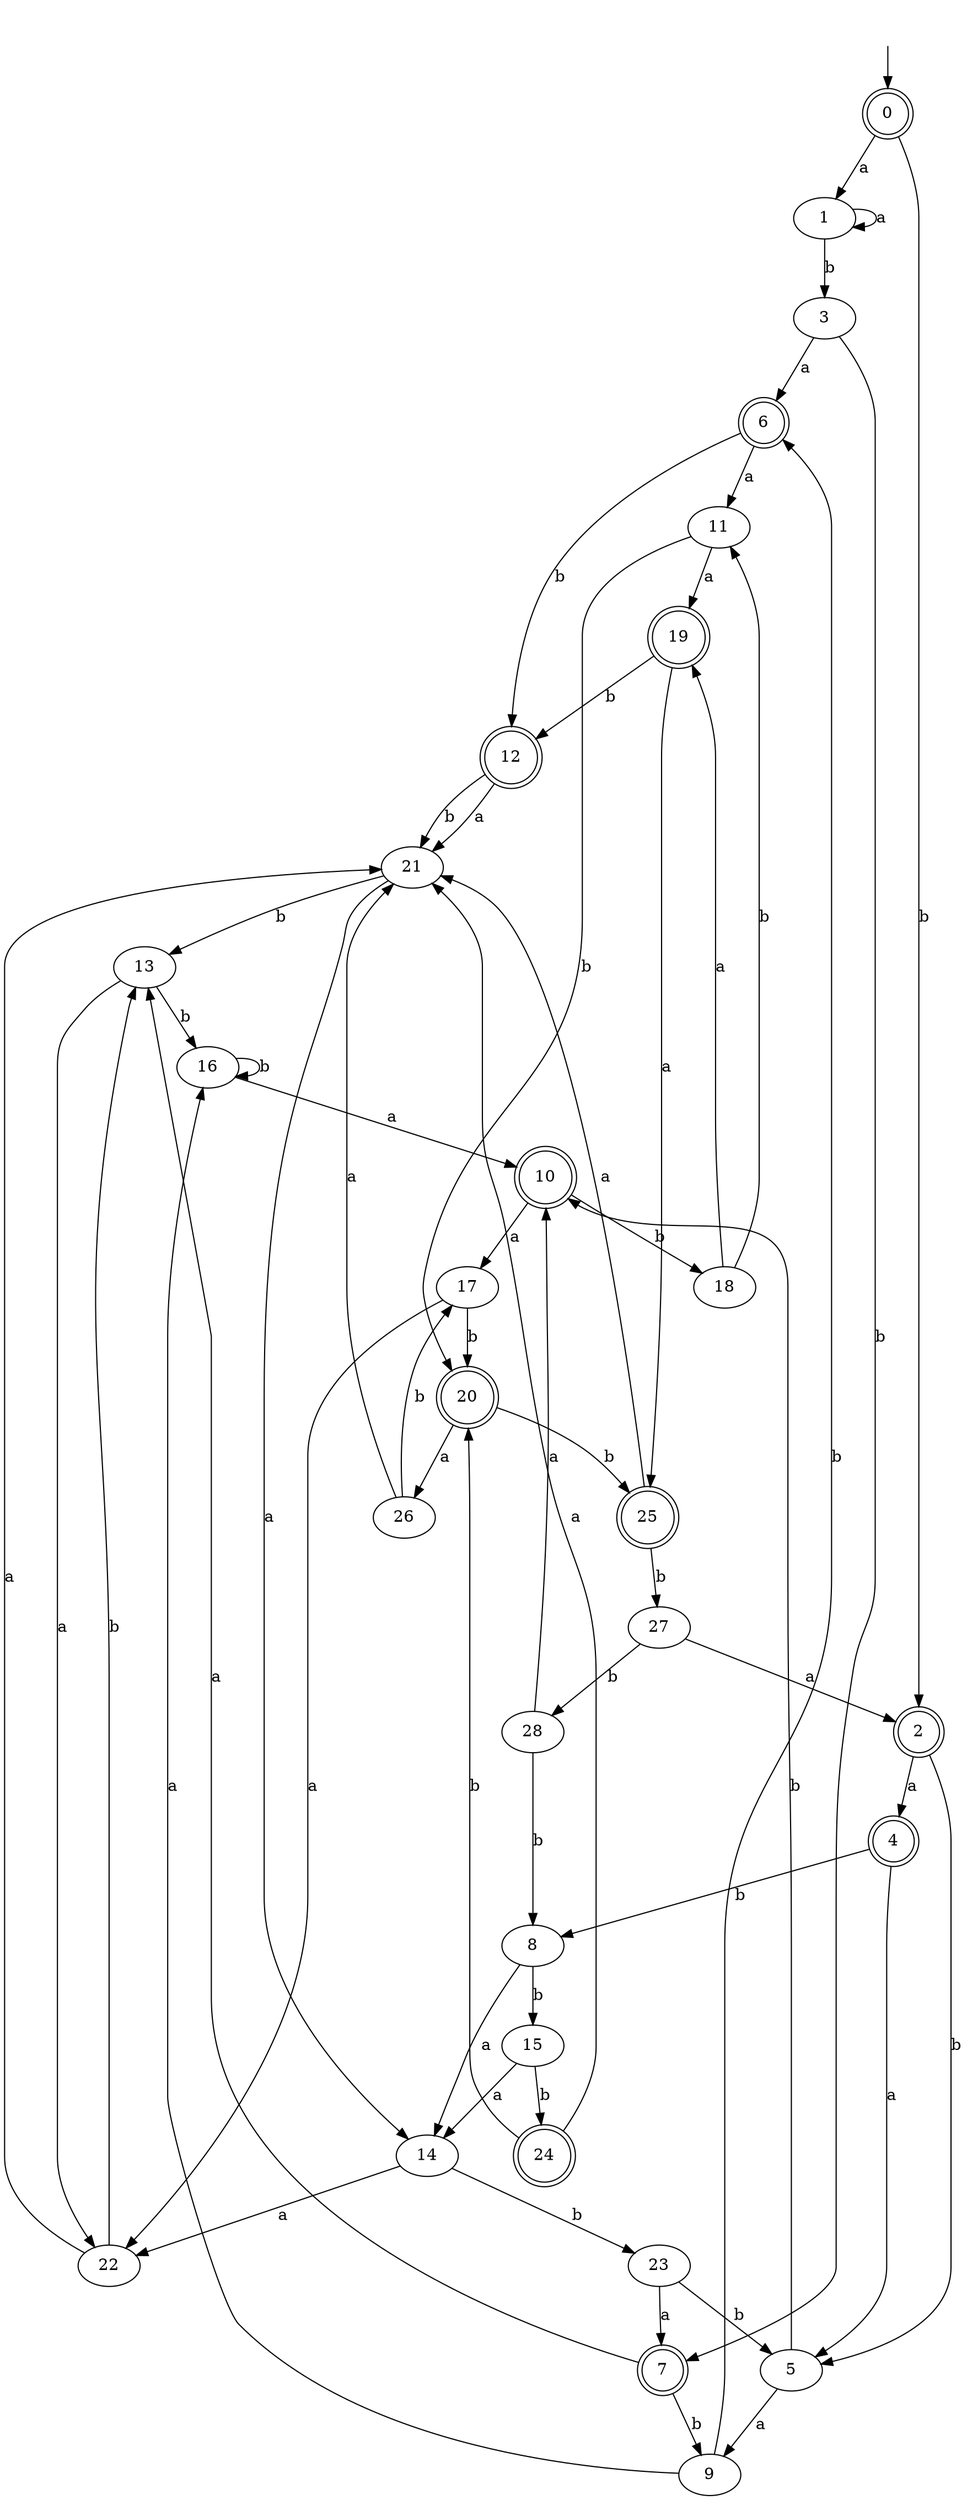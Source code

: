 digraph RandomDFA {
  __start0 [label="", shape=none];
  __start0 -> 0 [label=""];
  0 [shape=circle] [shape=doublecircle]
  0 -> 1 [label="a"]
  0 -> 2 [label="b"]
  1
  1 -> 1 [label="a"]
  1 -> 3 [label="b"]
  2 [shape=doublecircle]
  2 -> 4 [label="a"]
  2 -> 5 [label="b"]
  3
  3 -> 6 [label="a"]
  3 -> 7 [label="b"]
  4 [shape=doublecircle]
  4 -> 5 [label="a"]
  4 -> 8 [label="b"]
  5
  5 -> 9 [label="a"]
  5 -> 10 [label="b"]
  6 [shape=doublecircle]
  6 -> 11 [label="a"]
  6 -> 12 [label="b"]
  7 [shape=doublecircle]
  7 -> 13 [label="a"]
  7 -> 9 [label="b"]
  8
  8 -> 14 [label="a"]
  8 -> 15 [label="b"]
  9
  9 -> 16 [label="a"]
  9 -> 6 [label="b"]
  10 [shape=doublecircle]
  10 -> 17 [label="a"]
  10 -> 18 [label="b"]
  11
  11 -> 19 [label="a"]
  11 -> 20 [label="b"]
  12 [shape=doublecircle]
  12 -> 21 [label="a"]
  12 -> 21 [label="b"]
  13
  13 -> 22 [label="a"]
  13 -> 16 [label="b"]
  14
  14 -> 22 [label="a"]
  14 -> 23 [label="b"]
  15
  15 -> 14 [label="a"]
  15 -> 24 [label="b"]
  16
  16 -> 10 [label="a"]
  16 -> 16 [label="b"]
  17
  17 -> 22 [label="a"]
  17 -> 20 [label="b"]
  18
  18 -> 19 [label="a"]
  18 -> 11 [label="b"]
  19 [shape=doublecircle]
  19 -> 25 [label="a"]
  19 -> 12 [label="b"]
  20 [shape=doublecircle]
  20 -> 26 [label="a"]
  20 -> 25 [label="b"]
  21
  21 -> 14 [label="a"]
  21 -> 13 [label="b"]
  22
  22 -> 21 [label="a"]
  22 -> 13 [label="b"]
  23
  23 -> 7 [label="a"]
  23 -> 5 [label="b"]
  24 [shape=doublecircle]
  24 -> 21 [label="a"]
  24 -> 20 [label="b"]
  25 [shape=doublecircle]
  25 -> 21 [label="a"]
  25 -> 27 [label="b"]
  26
  26 -> 21 [label="a"]
  26 -> 17 [label="b"]
  27
  27 -> 2 [label="a"]
  27 -> 28 [label="b"]
  28
  28 -> 10 [label="a"]
  28 -> 8 [label="b"]
}

